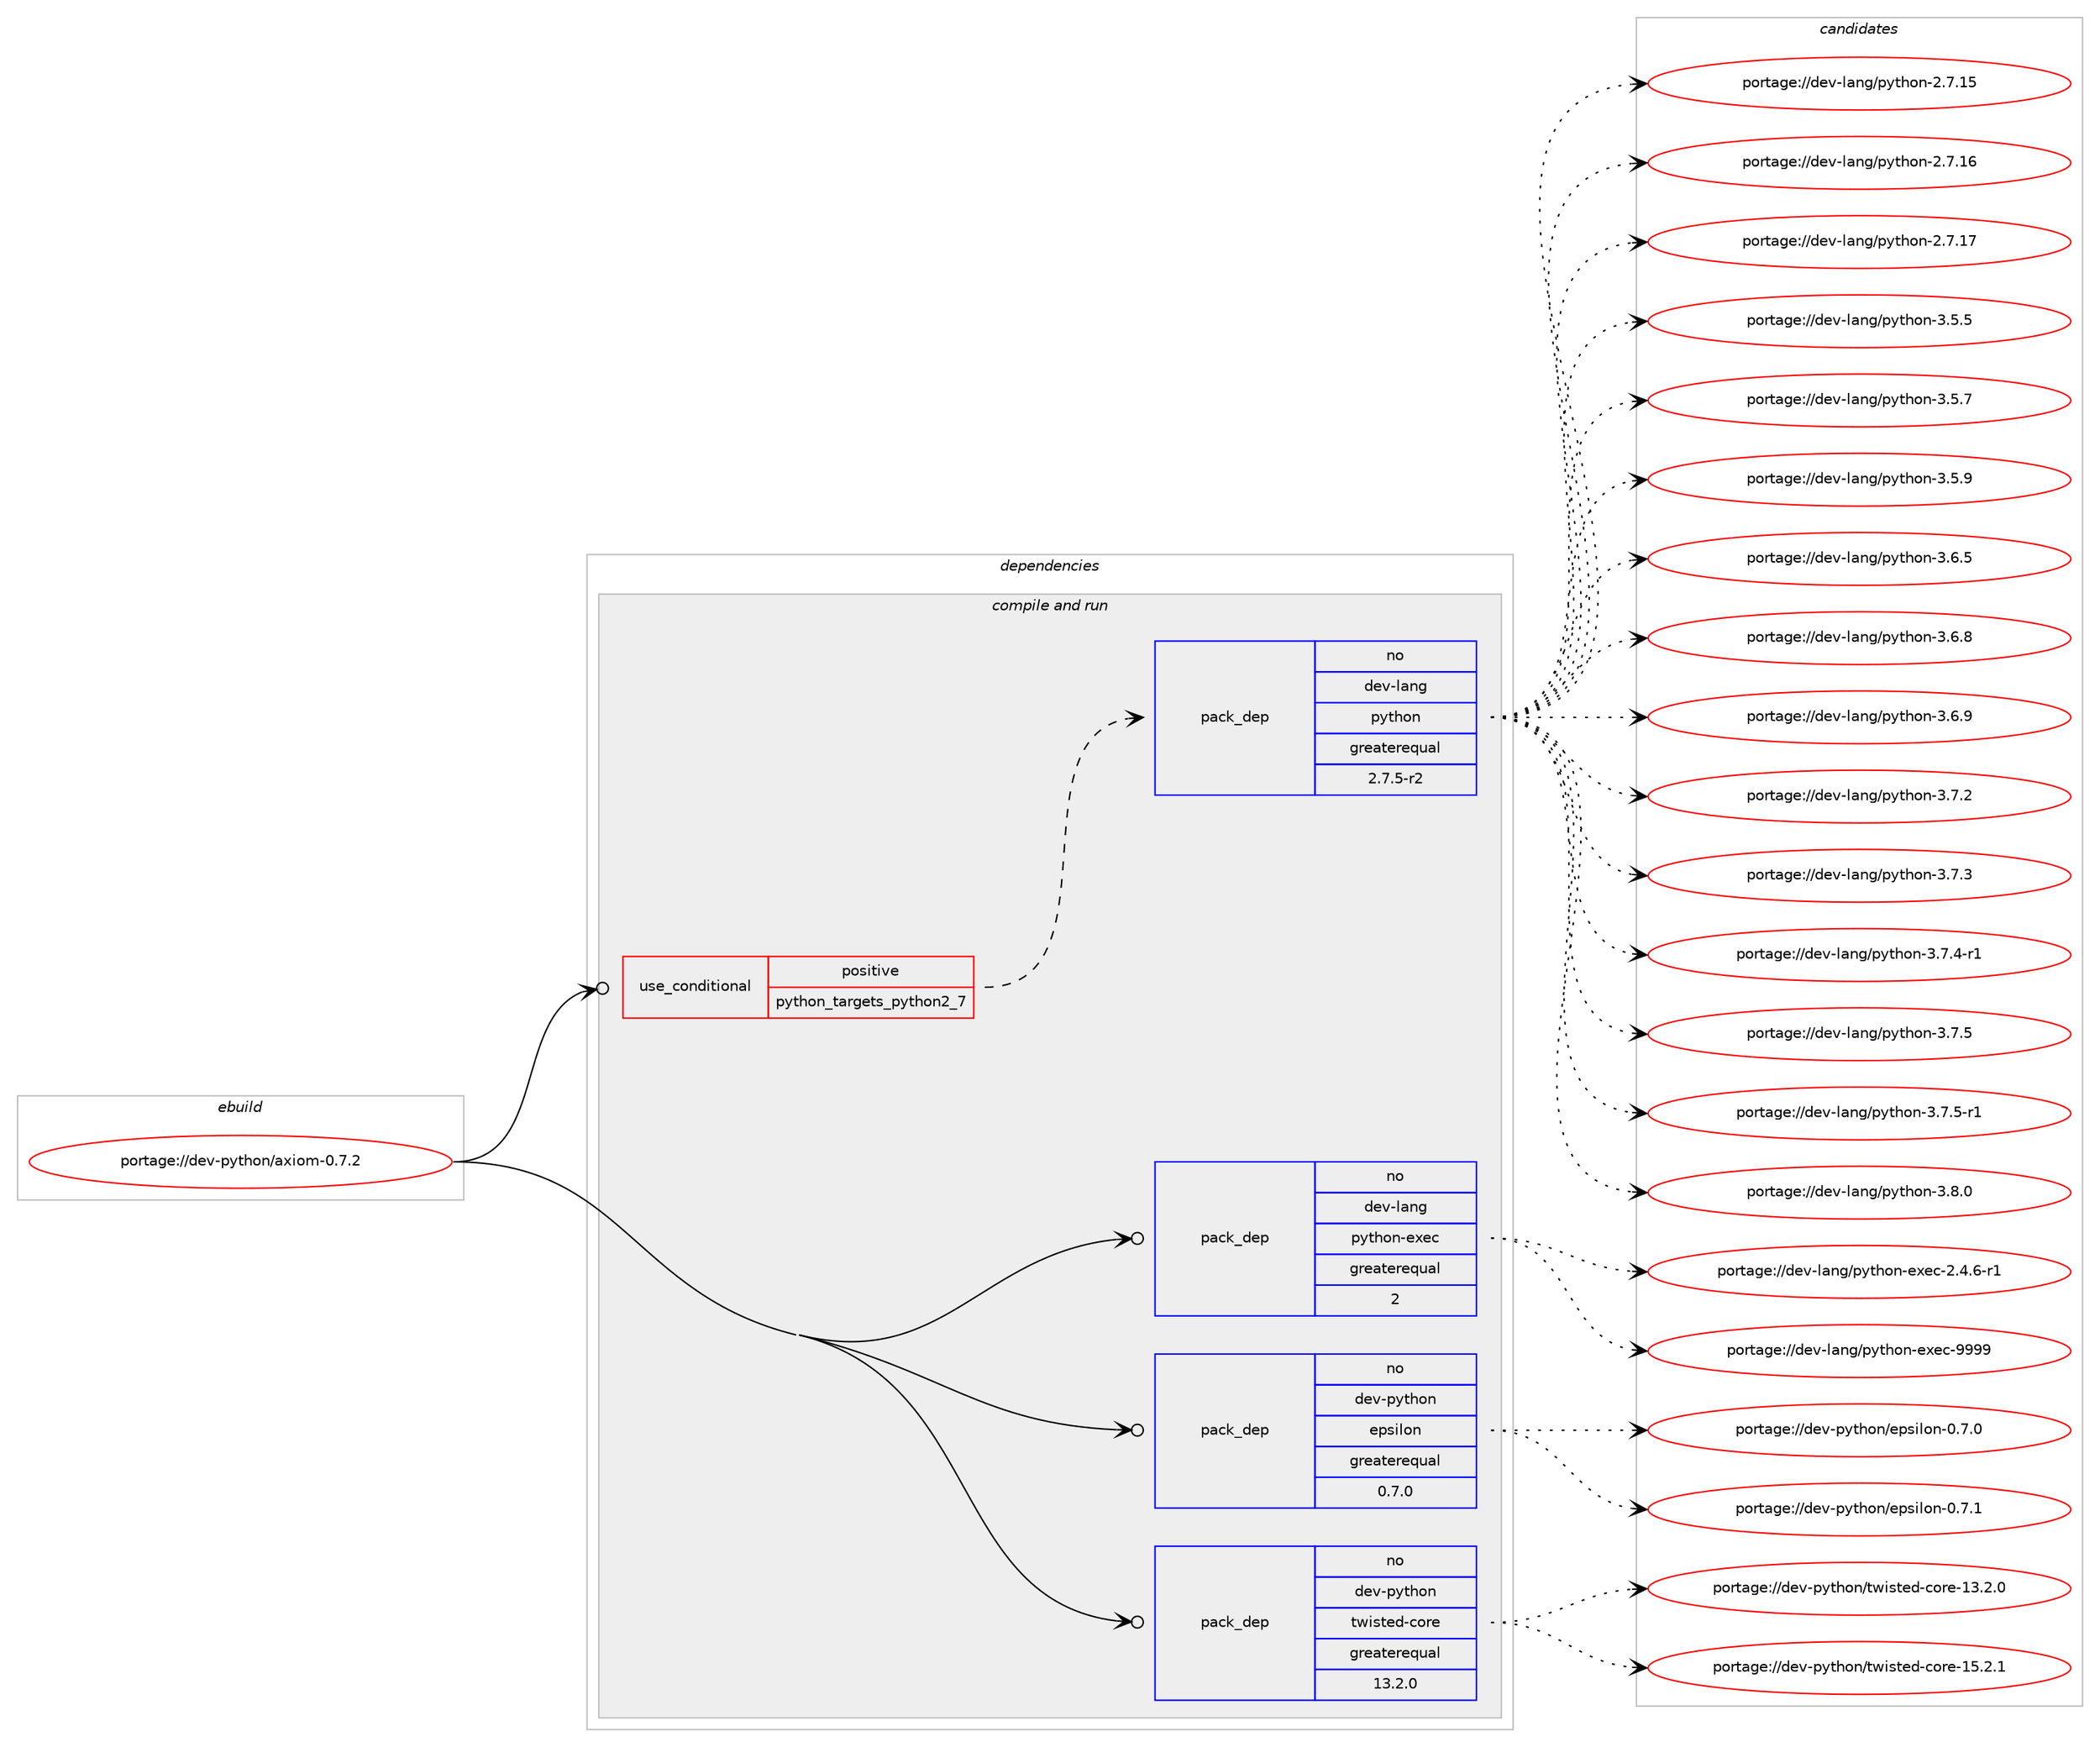 digraph prolog {

# *************
# Graph options
# *************

newrank=true;
concentrate=true;
compound=true;
graph [rankdir=LR,fontname=Helvetica,fontsize=10,ranksep=1.5];#, ranksep=2.5, nodesep=0.2];
edge  [arrowhead=vee];
node  [fontname=Helvetica,fontsize=10];

# **********
# The ebuild
# **********

subgraph cluster_leftcol {
color=gray;
rank=same;
label=<<i>ebuild</i>>;
id [label="portage://dev-python/axiom-0.7.2", color=red, width=4, href="../dev-python/axiom-0.7.2.svg"];
}

# ****************
# The dependencies
# ****************

subgraph cluster_midcol {
color=gray;
label=<<i>dependencies</i>>;
subgraph cluster_compile {
fillcolor="#eeeeee";
style=filled;
label=<<i>compile</i>>;
}
subgraph cluster_compileandrun {
fillcolor="#eeeeee";
style=filled;
label=<<i>compile and run</i>>;
subgraph cond25944 {
dependency130894 [label=<<TABLE BORDER="0" CELLBORDER="1" CELLSPACING="0" CELLPADDING="4"><TR><TD ROWSPAN="3" CELLPADDING="10">use_conditional</TD></TR><TR><TD>positive</TD></TR><TR><TD>python_targets_python2_7</TD></TR></TABLE>>, shape=none, color=red];
subgraph pack101644 {
dependency130895 [label=<<TABLE BORDER="0" CELLBORDER="1" CELLSPACING="0" CELLPADDING="4" WIDTH="220"><TR><TD ROWSPAN="6" CELLPADDING="30">pack_dep</TD></TR><TR><TD WIDTH="110">no</TD></TR><TR><TD>dev-lang</TD></TR><TR><TD>python</TD></TR><TR><TD>greaterequal</TD></TR><TR><TD>2.7.5-r2</TD></TR></TABLE>>, shape=none, color=blue];
}
dependency130894:e -> dependency130895:w [weight=20,style="dashed",arrowhead="vee"];
}
id:e -> dependency130894:w [weight=20,style="solid",arrowhead="odotvee"];
subgraph pack101645 {
dependency130896 [label=<<TABLE BORDER="0" CELLBORDER="1" CELLSPACING="0" CELLPADDING="4" WIDTH="220"><TR><TD ROWSPAN="6" CELLPADDING="30">pack_dep</TD></TR><TR><TD WIDTH="110">no</TD></TR><TR><TD>dev-lang</TD></TR><TR><TD>python-exec</TD></TR><TR><TD>greaterequal</TD></TR><TR><TD>2</TD></TR></TABLE>>, shape=none, color=blue];
}
id:e -> dependency130896:w [weight=20,style="solid",arrowhead="odotvee"];
subgraph pack101646 {
dependency130897 [label=<<TABLE BORDER="0" CELLBORDER="1" CELLSPACING="0" CELLPADDING="4" WIDTH="220"><TR><TD ROWSPAN="6" CELLPADDING="30">pack_dep</TD></TR><TR><TD WIDTH="110">no</TD></TR><TR><TD>dev-python</TD></TR><TR><TD>epsilon</TD></TR><TR><TD>greaterequal</TD></TR><TR><TD>0.7.0</TD></TR></TABLE>>, shape=none, color=blue];
}
id:e -> dependency130897:w [weight=20,style="solid",arrowhead="odotvee"];
subgraph pack101647 {
dependency130898 [label=<<TABLE BORDER="0" CELLBORDER="1" CELLSPACING="0" CELLPADDING="4" WIDTH="220"><TR><TD ROWSPAN="6" CELLPADDING="30">pack_dep</TD></TR><TR><TD WIDTH="110">no</TD></TR><TR><TD>dev-python</TD></TR><TR><TD>twisted-core</TD></TR><TR><TD>greaterequal</TD></TR><TR><TD>13.2.0</TD></TR></TABLE>>, shape=none, color=blue];
}
id:e -> dependency130898:w [weight=20,style="solid",arrowhead="odotvee"];
}
subgraph cluster_run {
fillcolor="#eeeeee";
style=filled;
label=<<i>run</i>>;
}
}

# **************
# The candidates
# **************

subgraph cluster_choices {
rank=same;
color=gray;
label=<<i>candidates</i>>;

subgraph choice101644 {
color=black;
nodesep=1;
choiceportage10010111845108971101034711212111610411111045504655464953 [label="portage://dev-lang/python-2.7.15", color=red, width=4,href="../dev-lang/python-2.7.15.svg"];
choiceportage10010111845108971101034711212111610411111045504655464954 [label="portage://dev-lang/python-2.7.16", color=red, width=4,href="../dev-lang/python-2.7.16.svg"];
choiceportage10010111845108971101034711212111610411111045504655464955 [label="portage://dev-lang/python-2.7.17", color=red, width=4,href="../dev-lang/python-2.7.17.svg"];
choiceportage100101118451089711010347112121116104111110455146534653 [label="portage://dev-lang/python-3.5.5", color=red, width=4,href="../dev-lang/python-3.5.5.svg"];
choiceportage100101118451089711010347112121116104111110455146534655 [label="portage://dev-lang/python-3.5.7", color=red, width=4,href="../dev-lang/python-3.5.7.svg"];
choiceportage100101118451089711010347112121116104111110455146534657 [label="portage://dev-lang/python-3.5.9", color=red, width=4,href="../dev-lang/python-3.5.9.svg"];
choiceportage100101118451089711010347112121116104111110455146544653 [label="portage://dev-lang/python-3.6.5", color=red, width=4,href="../dev-lang/python-3.6.5.svg"];
choiceportage100101118451089711010347112121116104111110455146544656 [label="portage://dev-lang/python-3.6.8", color=red, width=4,href="../dev-lang/python-3.6.8.svg"];
choiceportage100101118451089711010347112121116104111110455146544657 [label="portage://dev-lang/python-3.6.9", color=red, width=4,href="../dev-lang/python-3.6.9.svg"];
choiceportage100101118451089711010347112121116104111110455146554650 [label="portage://dev-lang/python-3.7.2", color=red, width=4,href="../dev-lang/python-3.7.2.svg"];
choiceportage100101118451089711010347112121116104111110455146554651 [label="portage://dev-lang/python-3.7.3", color=red, width=4,href="../dev-lang/python-3.7.3.svg"];
choiceportage1001011184510897110103471121211161041111104551465546524511449 [label="portage://dev-lang/python-3.7.4-r1", color=red, width=4,href="../dev-lang/python-3.7.4-r1.svg"];
choiceportage100101118451089711010347112121116104111110455146554653 [label="portage://dev-lang/python-3.7.5", color=red, width=4,href="../dev-lang/python-3.7.5.svg"];
choiceportage1001011184510897110103471121211161041111104551465546534511449 [label="portage://dev-lang/python-3.7.5-r1", color=red, width=4,href="../dev-lang/python-3.7.5-r1.svg"];
choiceportage100101118451089711010347112121116104111110455146564648 [label="portage://dev-lang/python-3.8.0", color=red, width=4,href="../dev-lang/python-3.8.0.svg"];
dependency130895:e -> choiceportage10010111845108971101034711212111610411111045504655464953:w [style=dotted,weight="100"];
dependency130895:e -> choiceportage10010111845108971101034711212111610411111045504655464954:w [style=dotted,weight="100"];
dependency130895:e -> choiceportage10010111845108971101034711212111610411111045504655464955:w [style=dotted,weight="100"];
dependency130895:e -> choiceportage100101118451089711010347112121116104111110455146534653:w [style=dotted,weight="100"];
dependency130895:e -> choiceportage100101118451089711010347112121116104111110455146534655:w [style=dotted,weight="100"];
dependency130895:e -> choiceportage100101118451089711010347112121116104111110455146534657:w [style=dotted,weight="100"];
dependency130895:e -> choiceportage100101118451089711010347112121116104111110455146544653:w [style=dotted,weight="100"];
dependency130895:e -> choiceportage100101118451089711010347112121116104111110455146544656:w [style=dotted,weight="100"];
dependency130895:e -> choiceportage100101118451089711010347112121116104111110455146544657:w [style=dotted,weight="100"];
dependency130895:e -> choiceportage100101118451089711010347112121116104111110455146554650:w [style=dotted,weight="100"];
dependency130895:e -> choiceportage100101118451089711010347112121116104111110455146554651:w [style=dotted,weight="100"];
dependency130895:e -> choiceportage1001011184510897110103471121211161041111104551465546524511449:w [style=dotted,weight="100"];
dependency130895:e -> choiceportage100101118451089711010347112121116104111110455146554653:w [style=dotted,weight="100"];
dependency130895:e -> choiceportage1001011184510897110103471121211161041111104551465546534511449:w [style=dotted,weight="100"];
dependency130895:e -> choiceportage100101118451089711010347112121116104111110455146564648:w [style=dotted,weight="100"];
}
subgraph choice101645 {
color=black;
nodesep=1;
choiceportage10010111845108971101034711212111610411111045101120101994550465246544511449 [label="portage://dev-lang/python-exec-2.4.6-r1", color=red, width=4,href="../dev-lang/python-exec-2.4.6-r1.svg"];
choiceportage10010111845108971101034711212111610411111045101120101994557575757 [label="portage://dev-lang/python-exec-9999", color=red, width=4,href="../dev-lang/python-exec-9999.svg"];
dependency130896:e -> choiceportage10010111845108971101034711212111610411111045101120101994550465246544511449:w [style=dotted,weight="100"];
dependency130896:e -> choiceportage10010111845108971101034711212111610411111045101120101994557575757:w [style=dotted,weight="100"];
}
subgraph choice101646 {
color=black;
nodesep=1;
choiceportage1001011184511212111610411111047101112115105108111110454846554648 [label="portage://dev-python/epsilon-0.7.0", color=red, width=4,href="../dev-python/epsilon-0.7.0.svg"];
choiceportage1001011184511212111610411111047101112115105108111110454846554649 [label="portage://dev-python/epsilon-0.7.1", color=red, width=4,href="../dev-python/epsilon-0.7.1.svg"];
dependency130897:e -> choiceportage1001011184511212111610411111047101112115105108111110454846554648:w [style=dotted,weight="100"];
dependency130897:e -> choiceportage1001011184511212111610411111047101112115105108111110454846554649:w [style=dotted,weight="100"];
}
subgraph choice101647 {
color=black;
nodesep=1;
choiceportage1001011184511212111610411111047116119105115116101100459911111410145495146504648 [label="portage://dev-python/twisted-core-13.2.0", color=red, width=4,href="../dev-python/twisted-core-13.2.0.svg"];
choiceportage1001011184511212111610411111047116119105115116101100459911111410145495346504649 [label="portage://dev-python/twisted-core-15.2.1", color=red, width=4,href="../dev-python/twisted-core-15.2.1.svg"];
dependency130898:e -> choiceportage1001011184511212111610411111047116119105115116101100459911111410145495146504648:w [style=dotted,weight="100"];
dependency130898:e -> choiceportage1001011184511212111610411111047116119105115116101100459911111410145495346504649:w [style=dotted,weight="100"];
}
}

}
